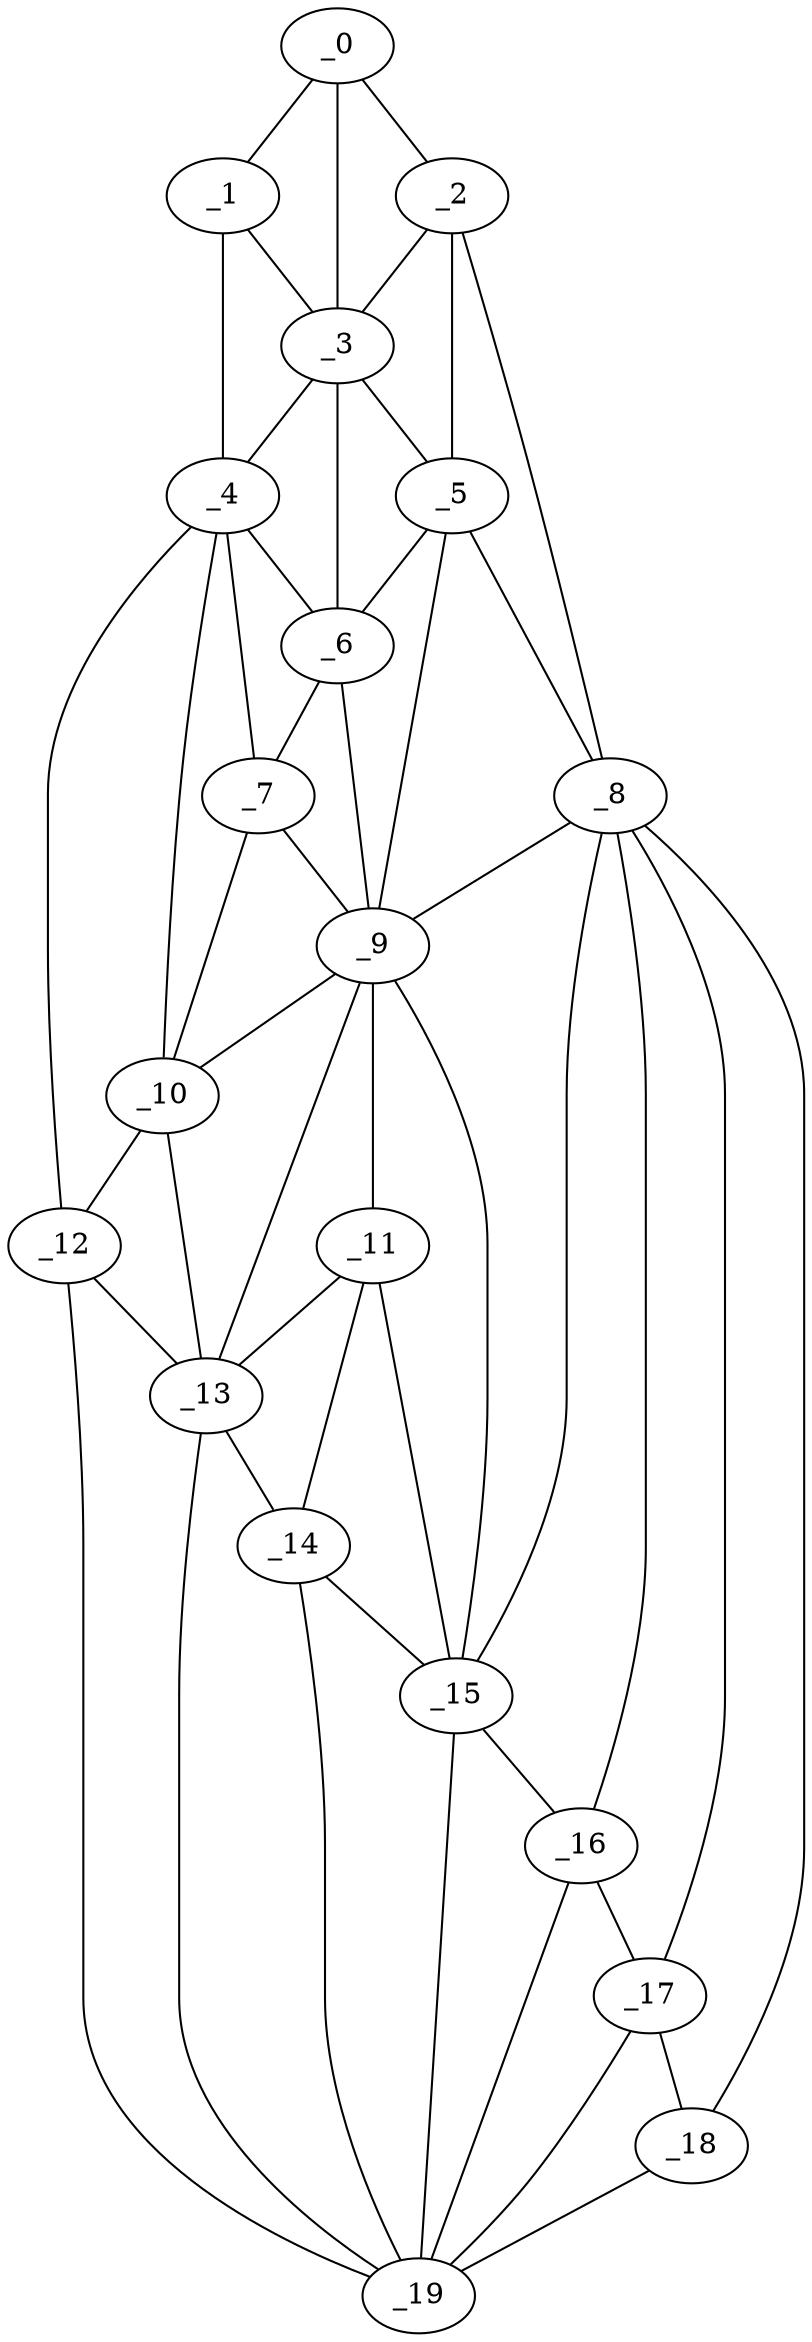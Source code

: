 graph "obj55__270.gxl" {
	_0	 [x=33,
		y=18];
	_1	 [x=34,
		y=13];
	_0 -- _1	 [valence=1];
	_2	 [x=34,
		y=27];
	_0 -- _2	 [valence=1];
	_3	 [x=44,
		y=18];
	_0 -- _3	 [valence=1];
	_1 -- _3	 [valence=1];
	_4	 [x=50,
		y=6];
	_1 -- _4	 [valence=1];
	_2 -- _3	 [valence=2];
	_5	 [x=50,
		y=26];
	_2 -- _5	 [valence=1];
	_8	 [x=59,
		y=81];
	_2 -- _8	 [valence=1];
	_3 -- _4	 [valence=1];
	_3 -- _5	 [valence=1];
	_6	 [x=56,
		y=22];
	_3 -- _6	 [valence=2];
	_4 -- _6	 [valence=2];
	_7	 [x=58,
		y=8];
	_4 -- _7	 [valence=2];
	_10	 [x=68,
		y=7];
	_4 -- _10	 [valence=2];
	_12	 [x=77,
		y=6];
	_4 -- _12	 [valence=1];
	_5 -- _6	 [valence=2];
	_5 -- _8	 [valence=1];
	_9	 [x=67,
		y=25];
	_5 -- _9	 [valence=2];
	_6 -- _7	 [valence=2];
	_6 -- _9	 [valence=1];
	_7 -- _9	 [valence=2];
	_7 -- _10	 [valence=2];
	_8 -- _9	 [valence=1];
	_15	 [x=92,
		y=51];
	_8 -- _15	 [valence=2];
	_16	 [x=93,
		y=74];
	_8 -- _16	 [valence=1];
	_17	 [x=93,
		y=84];
	_8 -- _17	 [valence=1];
	_18	 [x=93,
		y=100];
	_8 -- _18	 [valence=1];
	_9 -- _10	 [valence=2];
	_11	 [x=76,
		y=26];
	_9 -- _11	 [valence=2];
	_13	 [x=82,
		y=15];
	_9 -- _13	 [valence=2];
	_9 -- _15	 [valence=2];
	_10 -- _12	 [valence=1];
	_10 -- _13	 [valence=2];
	_11 -- _13	 [valence=2];
	_14	 [x=92,
		y=27];
	_11 -- _14	 [valence=2];
	_11 -- _15	 [valence=2];
	_12 -- _13	 [valence=1];
	_19	 [x=95,
		y=15];
	_12 -- _19	 [valence=1];
	_13 -- _14	 [valence=1];
	_13 -- _19	 [valence=2];
	_14 -- _15	 [valence=2];
	_14 -- _19	 [valence=1];
	_15 -- _16	 [valence=2];
	_15 -- _19	 [valence=2];
	_16 -- _17	 [valence=2];
	_16 -- _19	 [valence=1];
	_17 -- _18	 [valence=1];
	_17 -- _19	 [valence=2];
	_18 -- _19	 [valence=1];
}
